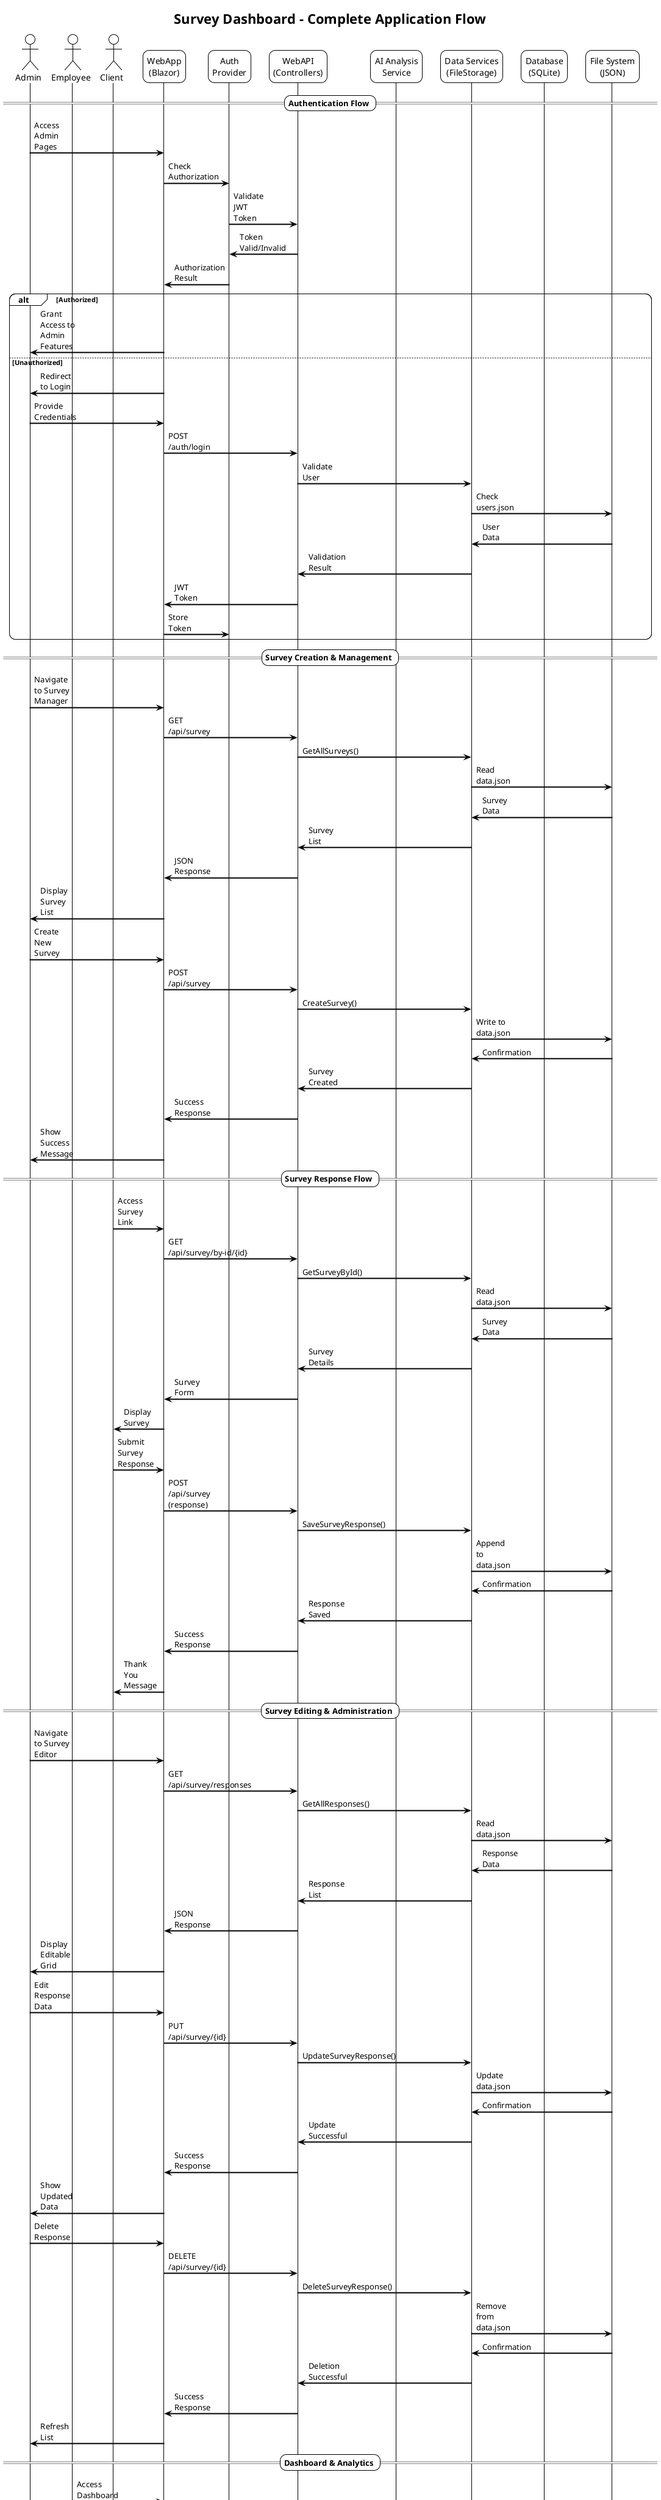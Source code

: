 @startuml SurveyDashboard_Sequence

!theme plain
skinparam sequenceArrowThickness 2
skinparam roundcorner 20
skinparam maxmessagesize 60

' Actors and Systems
actor Admin as A
actor Employee as E
actor Client as C
participant "WebApp\n(Blazor)" as WA
participant "Auth\nProvider" as AUTH
participant "WebAPI\n(Controllers)" as API
participant "AI Analysis\nService" as AI
participant "Data Services\n(FileStorage)" as DS
participant "Database\n(SQLite)" as DB
participant "File System\n(JSON)" as FS

title Survey Dashboard - Complete Application Flow

== Authentication Flow ==
A -> WA: Access Admin Pages
WA -> AUTH: Check Authorization
AUTH -> API: Validate JWT Token
API -> AUTH: Token Valid/Invalid
AUTH -> WA: Authorization Result
alt Authorized
    WA -> A: Grant Access to Admin Features
else Unauthorized
    WA -> A: Redirect to Login
    A -> WA: Provide Credentials
    WA -> API: POST /auth/login
    API -> DS: Validate User
    DS -> FS: Check users.json
    FS -> DS: User Data
    DS -> API: Validation Result
    API -> WA: JWT Token
    WA -> AUTH: Store Token
end

== Survey Creation & Management ==
A -> WA: Navigate to Survey Manager
WA -> API: GET /api/survey
API -> DS: GetAllSurveys()
DS -> FS: Read data.json
FS -> DS: Survey Data
DS -> API: Survey List
API -> WA: JSON Response
WA -> A: Display Survey List

A -> WA: Create New Survey
WA -> API: POST /api/survey
API -> DS: CreateSurvey()
DS -> FS: Write to data.json
FS -> DS: Confirmation
DS -> API: Survey Created
API -> WA: Success Response
WA -> A: Show Success Message

== Survey Response Flow ==
C -> WA: Access Survey Link
WA -> API: GET /api/survey/by-id/{id}
API -> DS: GetSurveyById()
DS -> FS: Read data.json
FS -> DS: Survey Data
DS -> API: Survey Details
API -> WA: Survey Form
WA -> C: Display Survey

C -> WA: Submit Survey Response
WA -> API: POST /api/survey (response)
API -> DS: SaveSurveyResponse()
DS -> FS: Append to data.json
FS -> DS: Confirmation
DS -> API: Response Saved
API -> WA: Success Response
WA -> C: Thank You Message

== Survey Editing & Administration ==
A -> WA: Navigate to Survey Editor
WA -> API: GET /api/survey/responses
API -> DS: GetAllResponses()
DS -> FS: Read data.json
FS -> DS: Response Data
DS -> API: Response List
API -> WA: JSON Response
WA -> A: Display Editable Grid

A -> WA: Edit Response Data
WA -> API: PUT /api/survey/{id}
API -> DS: UpdateSurveyResponse()
DS -> FS: Update data.json
FS -> DS: Confirmation
DS -> API: Update Successful
API -> WA: Success Response
WA -> A: Show Updated Data

A -> WA: Delete Response
WA -> API: DELETE /api/survey/{id}
API -> DS: DeleteSurveyResponse()
DS -> FS: Remove from data.json
FS -> DS: Confirmation
DS -> API: Deletion Successful
API -> WA: Success Response
WA -> A: Refresh List

== Dashboard & Analytics ==
E -> WA: Access Dashboard
WA -> AUTH: Check Employee Authorization
AUTH -> WA: Access Granted (Sector Limited)

WA -> API: GET /api/survey/responses
API -> DS: GetResponsesBySector()
DS -> FS: Read data.json
FS -> DS: Filtered Data
DS -> API: Sector-Specific Data
API -> WA: JSON Response
WA -> E: Display Charts & Metrics

== AI-Powered Insights ==
A -> WA: Request AI Analysis
WA -> API: POST /api/ai/analyze
API -> AI: AnalyzeSurveyData()
AI -> DS: GetSurveyData()
DS -> FS: Read survey data
FS -> DS: Raw Data
DS -> AI: Processed Data
AI -> AI: Perform Analysis\n(Trends, Patterns, Insights)
AI -> API: Analysis Results
API -> WA: AI Insights JSON
WA -> A: Display Interactive Charts\nand Insights

A -> WA: Chat with AI Assistant
WA -> API: POST /api/ai/chat
API -> AI: ProcessChatMessage()
AI -> DS: Get Relevant Context
DS -> FS: Query survey data
FS -> DS: Context Data
DS -> AI: Contextual Information
AI -> AI: Generate Response\nusing Survey Context
AI -> API: Chat Response
API -> WA: AI Message
WA -> A: Display Chat Response

== Data Export & Reporting ==
A -> WA: Export Survey Data
WA -> WA: Generate Export\n(CSV/Excel)
WA -> A: Download File

A -> WA: Generate Reports
WA -> API: GET /api/survey/analytics
API -> DS: GetAnalyticsData()
DS -> FS: Aggregate data.json
FS -> DS: Aggregated Data
DS -> API: Analytics Results
API -> WA: Report Data
WA -> A: Display Interactive Reports

== Error Handling ==
alt API Error
    API -> WA: HTTP Error Response
    WA -> A: Display Error Message
    WA -> WA: Log Error Details
end

alt Database Error
    DS -> FS: File Operation
    FS -> DS: File Error
    DS -> API: Error Response
    API -> WA: HTTP 500
    WA -> A: "Server Error" Message
end

== Background Processes ==
note over AI, DS: AI Service continuously\nanalyzes survey patterns
note over DS, FS: Data backup and\nvalidation processes
note over WA: Real-time updates\nvia SignalR (future)

@enduml